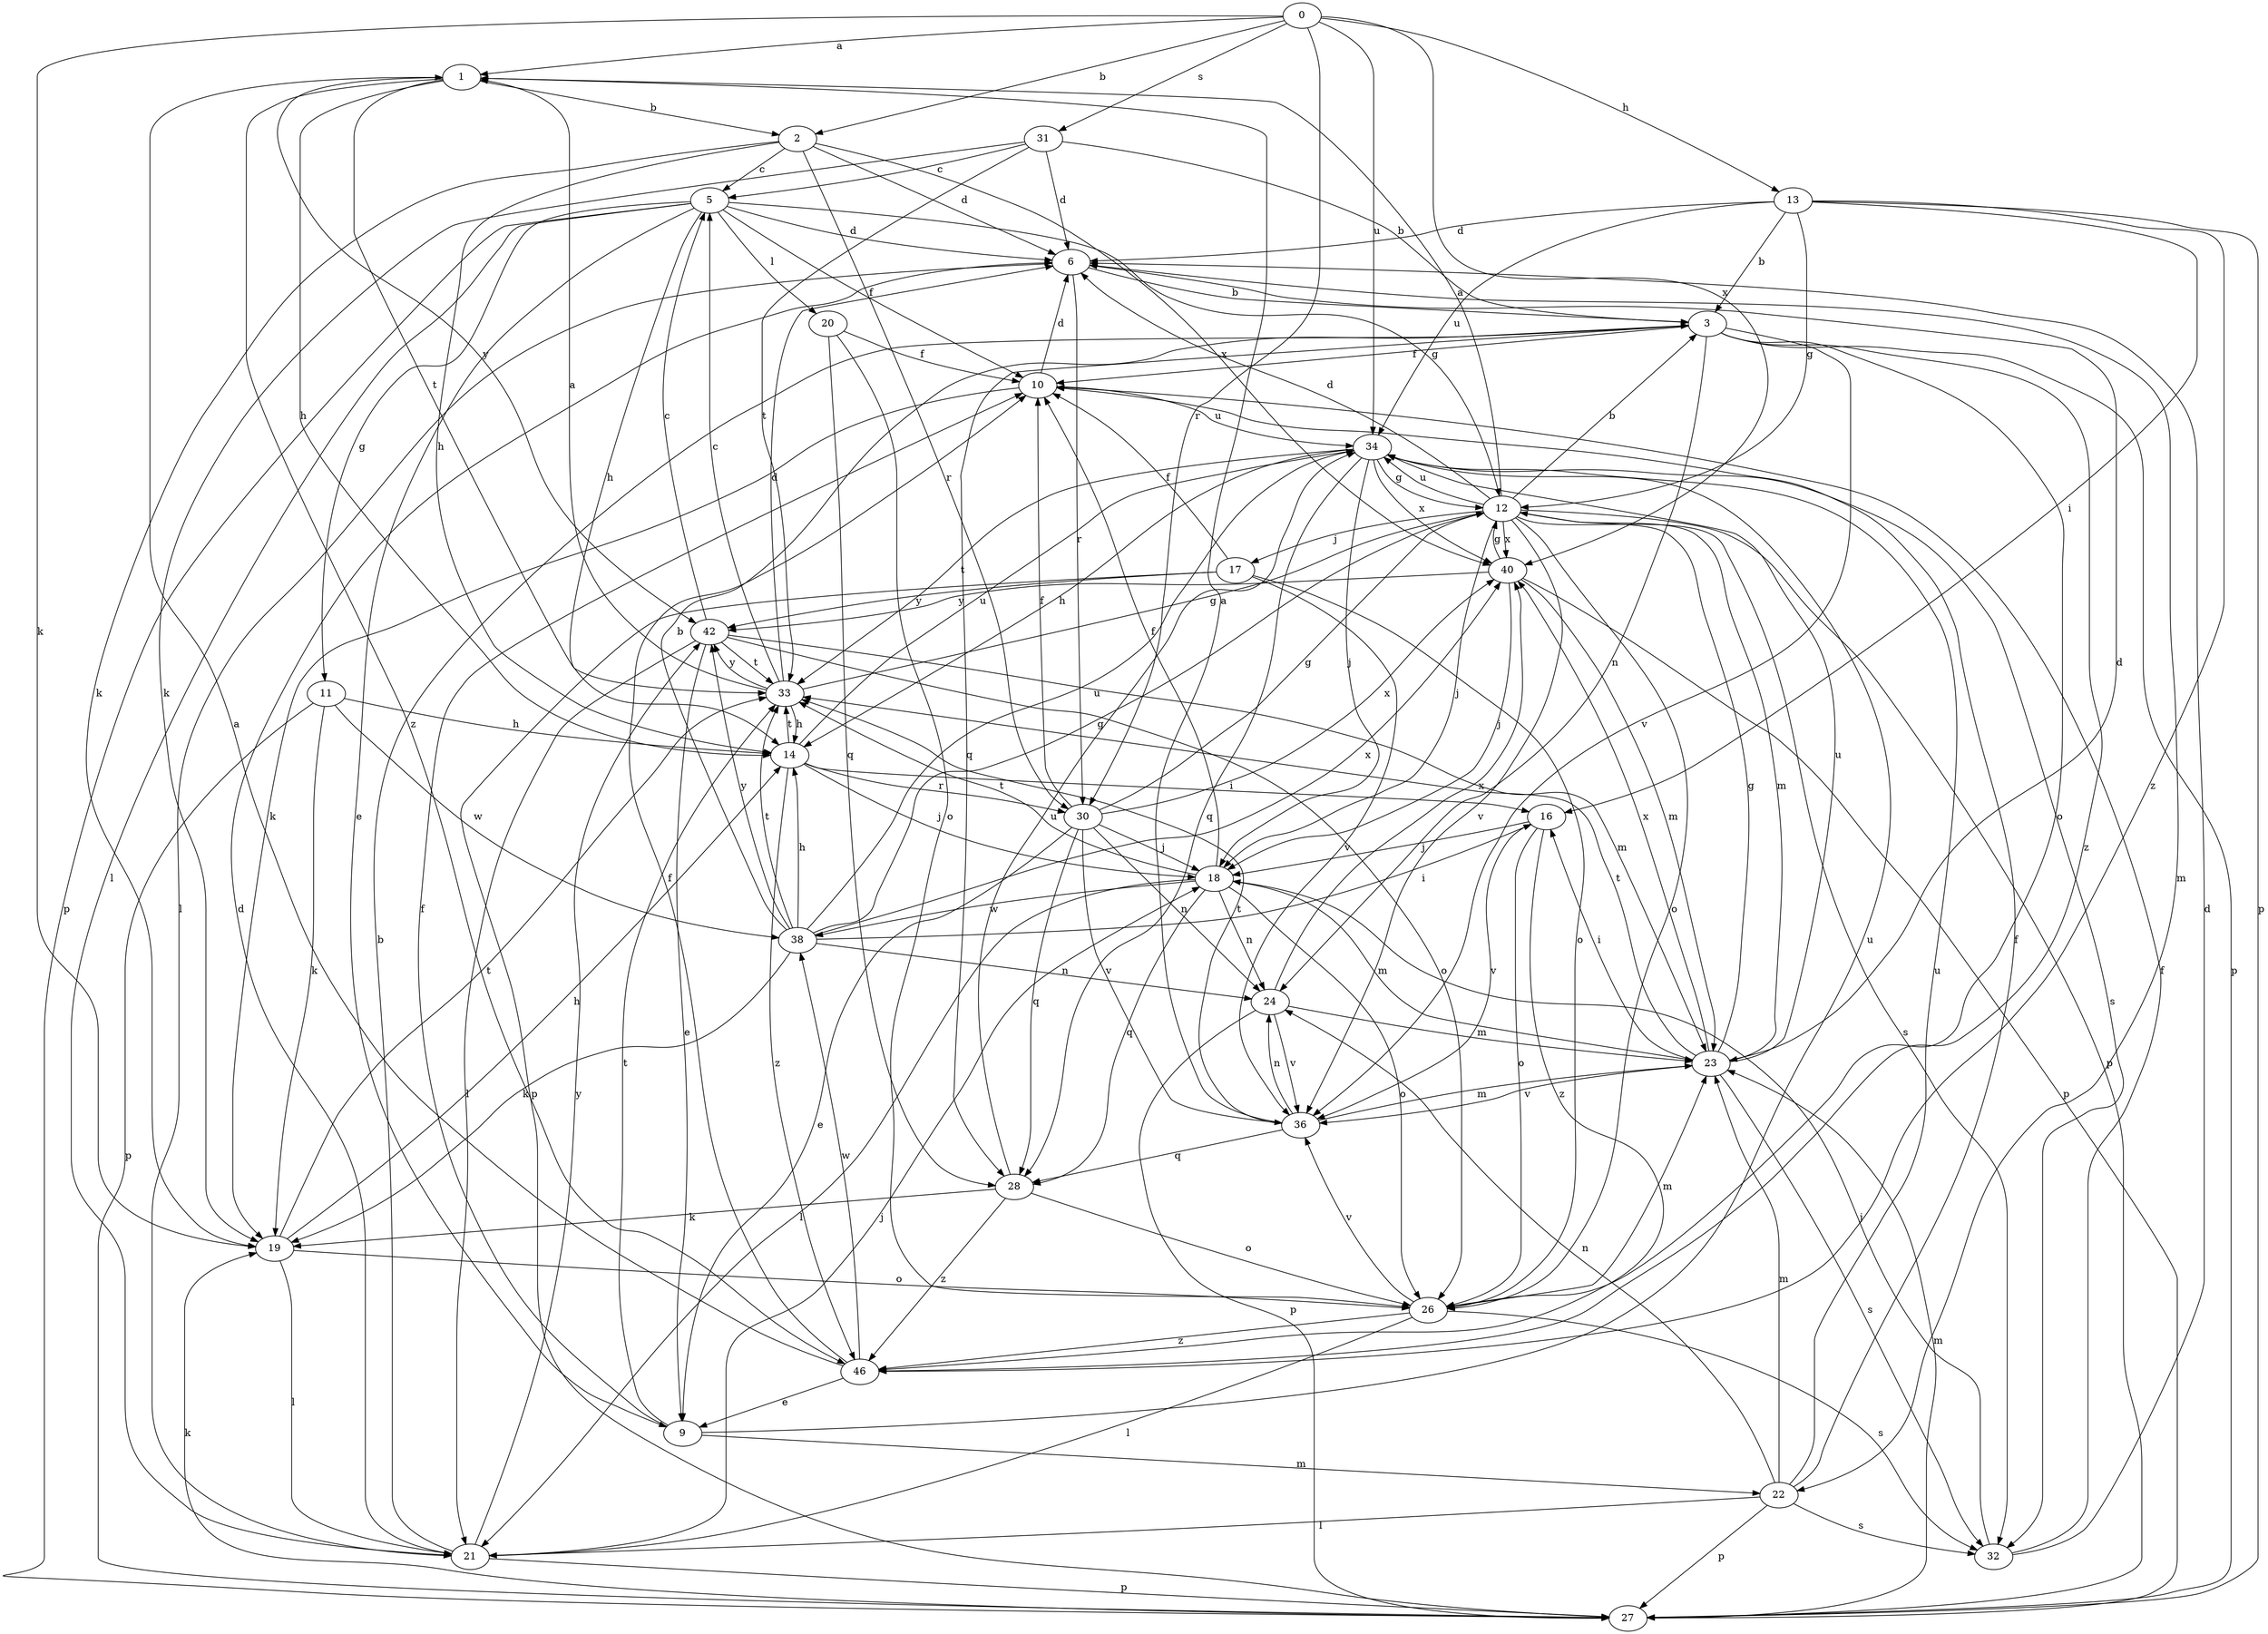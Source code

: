 strict digraph  {
0;
1;
2;
3;
5;
6;
9;
10;
11;
12;
13;
14;
16;
17;
18;
19;
20;
21;
22;
23;
24;
26;
27;
28;
30;
31;
32;
33;
34;
36;
38;
40;
42;
46;
0 -> 1  [label=a];
0 -> 2  [label=b];
0 -> 13  [label=h];
0 -> 19  [label=k];
0 -> 30  [label=r];
0 -> 31  [label=s];
0 -> 34  [label=u];
0 -> 40  [label=x];
1 -> 2  [label=b];
1 -> 14  [label=h];
1 -> 33  [label=t];
1 -> 42  [label=y];
1 -> 46  [label=z];
2 -> 5  [label=c];
2 -> 6  [label=d];
2 -> 14  [label=h];
2 -> 19  [label=k];
2 -> 30  [label=r];
2 -> 40  [label=x];
3 -> 10  [label=f];
3 -> 24  [label=n];
3 -> 26  [label=o];
3 -> 27  [label=p];
3 -> 28  [label=q];
3 -> 36  [label=v];
3 -> 46  [label=z];
5 -> 6  [label=d];
5 -> 9  [label=e];
5 -> 10  [label=f];
5 -> 11  [label=g];
5 -> 12  [label=g];
5 -> 14  [label=h];
5 -> 20  [label=l];
5 -> 21  [label=l];
5 -> 27  [label=p];
6 -> 3  [label=b];
6 -> 21  [label=l];
6 -> 22  [label=m];
6 -> 30  [label=r];
9 -> 10  [label=f];
9 -> 22  [label=m];
9 -> 33  [label=t];
9 -> 34  [label=u];
10 -> 6  [label=d];
10 -> 19  [label=k];
10 -> 34  [label=u];
11 -> 14  [label=h];
11 -> 19  [label=k];
11 -> 27  [label=p];
11 -> 38  [label=w];
12 -> 1  [label=a];
12 -> 3  [label=b];
12 -> 6  [label=d];
12 -> 17  [label=j];
12 -> 18  [label=j];
12 -> 23  [label=m];
12 -> 26  [label=o];
12 -> 27  [label=p];
12 -> 32  [label=s];
12 -> 34  [label=u];
12 -> 36  [label=v];
12 -> 40  [label=x];
13 -> 3  [label=b];
13 -> 6  [label=d];
13 -> 12  [label=g];
13 -> 16  [label=i];
13 -> 27  [label=p];
13 -> 34  [label=u];
13 -> 46  [label=z];
14 -> 16  [label=i];
14 -> 18  [label=j];
14 -> 30  [label=r];
14 -> 33  [label=t];
14 -> 34  [label=u];
14 -> 46  [label=z];
16 -> 18  [label=j];
16 -> 26  [label=o];
16 -> 36  [label=v];
16 -> 46  [label=z];
17 -> 10  [label=f];
17 -> 26  [label=o];
17 -> 27  [label=p];
17 -> 36  [label=v];
17 -> 42  [label=y];
18 -> 10  [label=f];
18 -> 21  [label=l];
18 -> 23  [label=m];
18 -> 24  [label=n];
18 -> 26  [label=o];
18 -> 28  [label=q];
18 -> 33  [label=t];
18 -> 38  [label=w];
19 -> 14  [label=h];
19 -> 21  [label=l];
19 -> 26  [label=o];
19 -> 33  [label=t];
20 -> 10  [label=f];
20 -> 26  [label=o];
20 -> 28  [label=q];
21 -> 3  [label=b];
21 -> 6  [label=d];
21 -> 18  [label=j];
21 -> 27  [label=p];
21 -> 42  [label=y];
22 -> 10  [label=f];
22 -> 21  [label=l];
22 -> 23  [label=m];
22 -> 24  [label=n];
22 -> 27  [label=p];
22 -> 32  [label=s];
22 -> 34  [label=u];
23 -> 6  [label=d];
23 -> 12  [label=g];
23 -> 16  [label=i];
23 -> 32  [label=s];
23 -> 33  [label=t];
23 -> 34  [label=u];
23 -> 36  [label=v];
23 -> 40  [label=x];
24 -> 23  [label=m];
24 -> 27  [label=p];
24 -> 36  [label=v];
24 -> 40  [label=x];
26 -> 21  [label=l];
26 -> 23  [label=m];
26 -> 32  [label=s];
26 -> 36  [label=v];
26 -> 46  [label=z];
27 -> 19  [label=k];
27 -> 23  [label=m];
28 -> 19  [label=k];
28 -> 26  [label=o];
28 -> 34  [label=u];
28 -> 46  [label=z];
30 -> 9  [label=e];
30 -> 10  [label=f];
30 -> 12  [label=g];
30 -> 18  [label=j];
30 -> 24  [label=n];
30 -> 28  [label=q];
30 -> 36  [label=v];
30 -> 40  [label=x];
31 -> 3  [label=b];
31 -> 5  [label=c];
31 -> 6  [label=d];
31 -> 19  [label=k];
31 -> 33  [label=t];
32 -> 6  [label=d];
32 -> 10  [label=f];
32 -> 18  [label=j];
33 -> 1  [label=a];
33 -> 5  [label=c];
33 -> 6  [label=d];
33 -> 12  [label=g];
33 -> 14  [label=h];
33 -> 42  [label=y];
34 -> 12  [label=g];
34 -> 14  [label=h];
34 -> 18  [label=j];
34 -> 28  [label=q];
34 -> 32  [label=s];
34 -> 33  [label=t];
34 -> 40  [label=x];
36 -> 1  [label=a];
36 -> 23  [label=m];
36 -> 24  [label=n];
36 -> 28  [label=q];
36 -> 33  [label=t];
38 -> 3  [label=b];
38 -> 12  [label=g];
38 -> 14  [label=h];
38 -> 16  [label=i];
38 -> 19  [label=k];
38 -> 24  [label=n];
38 -> 33  [label=t];
38 -> 34  [label=u];
38 -> 40  [label=x];
38 -> 42  [label=y];
40 -> 12  [label=g];
40 -> 18  [label=j];
40 -> 23  [label=m];
40 -> 27  [label=p];
40 -> 42  [label=y];
42 -> 5  [label=c];
42 -> 9  [label=e];
42 -> 21  [label=l];
42 -> 23  [label=m];
42 -> 26  [label=o];
42 -> 33  [label=t];
46 -> 1  [label=a];
46 -> 9  [label=e];
46 -> 10  [label=f];
46 -> 38  [label=w];
}
